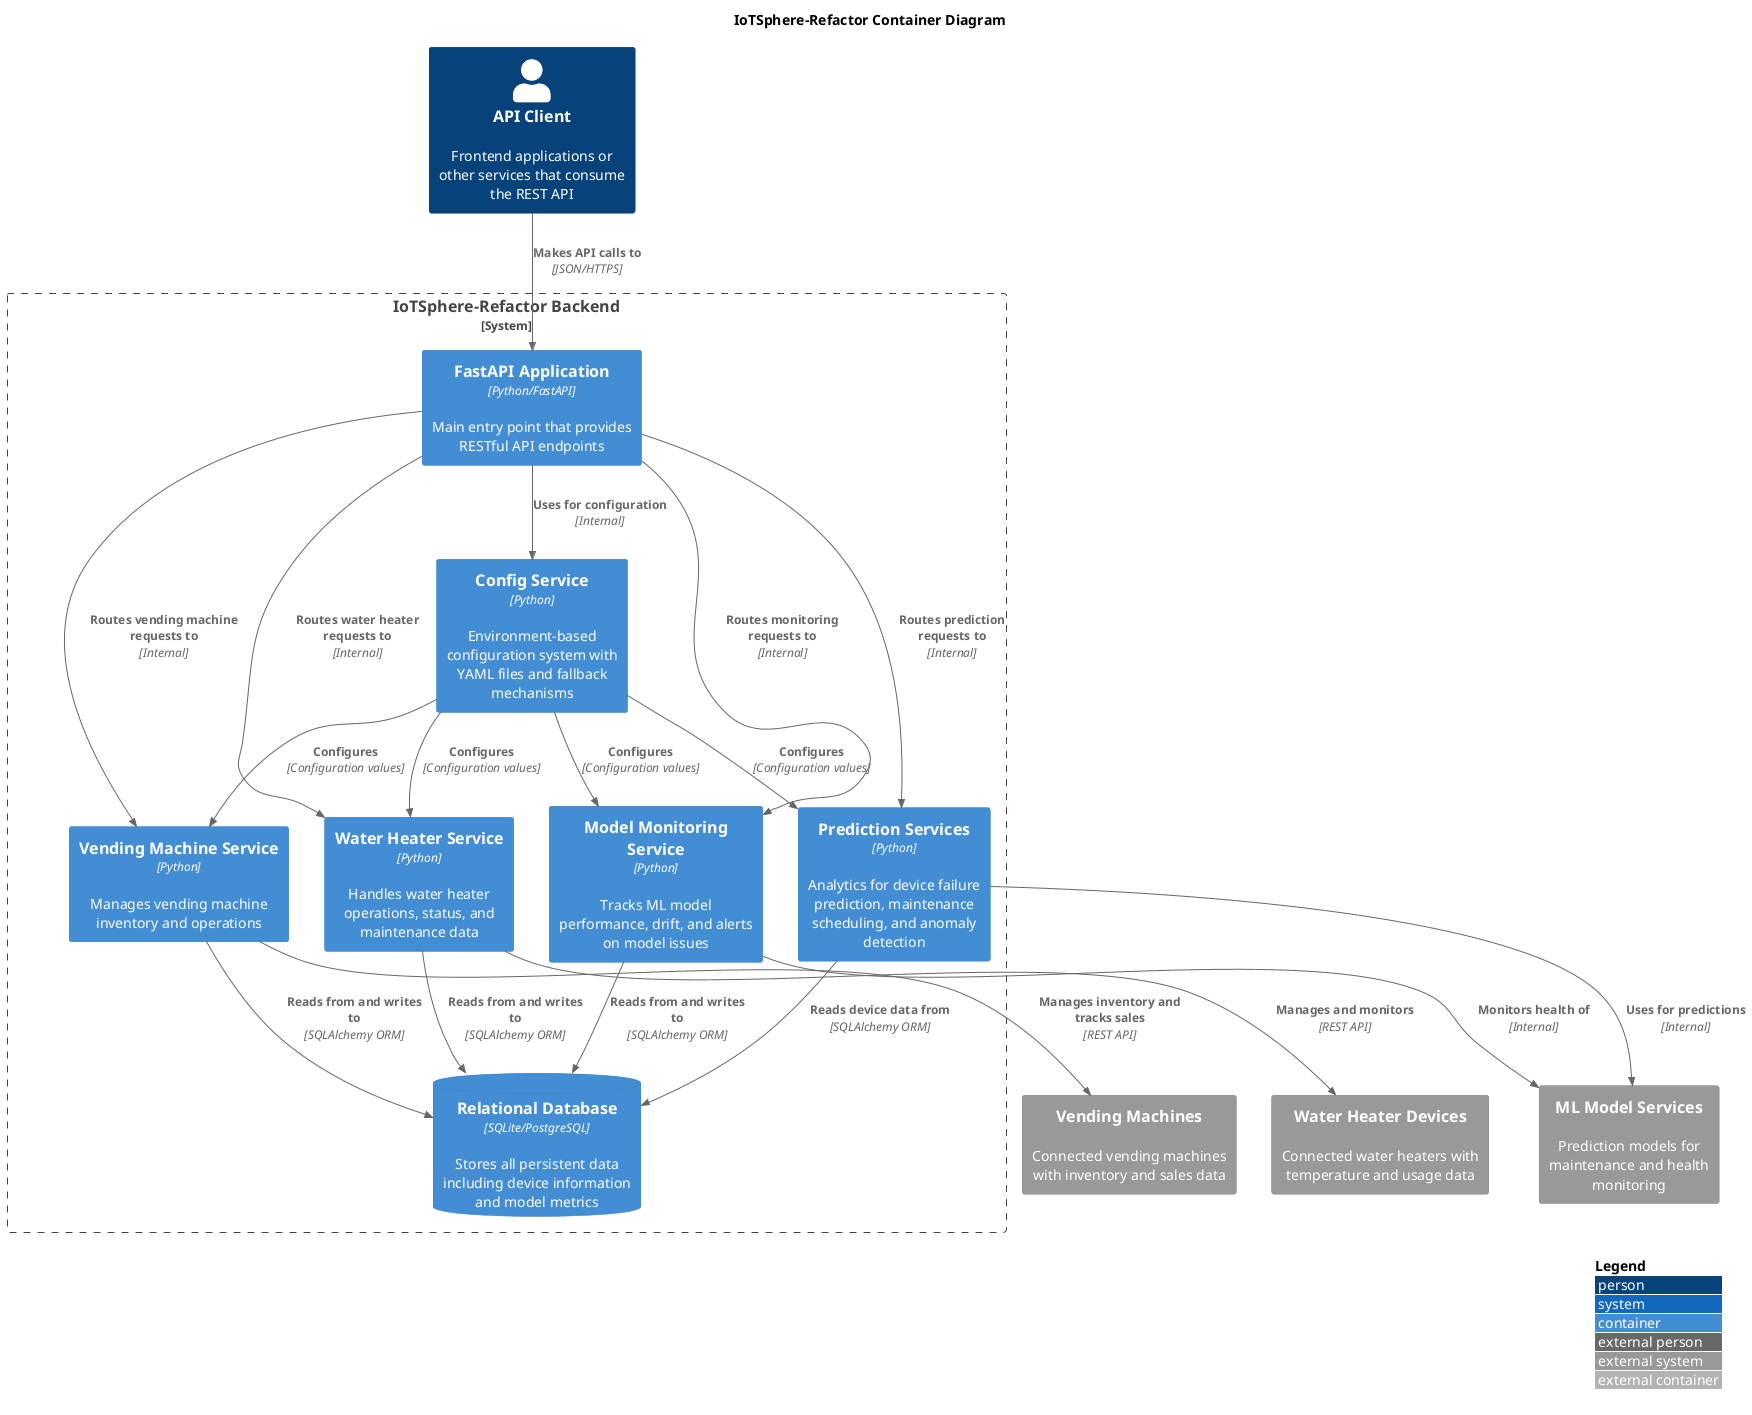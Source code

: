 @startuml Container Diagram
!include <C4/C4_Container>

title "IoTSphere-Refactor Container Diagram"

Person(api_client, "API Client", "Frontend applications or other services that consume the REST API")

System_Boundary(iotsphere_refactor, "IoTSphere-Refactor Backend") {
    Container(fastapi_app, "FastAPI Application", "Python/FastAPI", "Main entry point that provides RESTful API endpoints")
    Container(config_service, "Config Service", "Python", "Environment-based configuration system with YAML files and fallback mechanisms")
    Container(water_heater_service, "Water Heater Service", "Python", "Handles water heater operations, status, and maintenance data")
    Container(vending_machine_service, "Vending Machine Service", "Python", "Manages vending machine inventory and operations")
    Container(prediction_services, "Prediction Services", "Python", "Analytics for device failure prediction, maintenance scheduling, and anomaly detection")
    Container(model_monitoring_service, "Model Monitoring Service", "Python", "Tracks ML model performance, drift, and alerts on model issues")
    ContainerDb(database, "Relational Database", "SQLite/PostgreSQL", "Stores all persistent data including device information and model metrics")
}

System_Ext(water_heater, "Water Heater Devices", "Connected water heaters with temperature and usage data")
System_Ext(vending_machine, "Vending Machines", "Connected vending machines with inventory and sales data")
System_Ext(ml_models, "ML Model Services", "Prediction models for maintenance and health monitoring")

Rel(api_client, fastapi_app, "Makes API calls to", "JSON/HTTPS")

Rel(fastapi_app, config_service, "Uses for configuration", "Internal")
Rel(fastapi_app, water_heater_service, "Routes water heater requests to", "Internal")
Rel(fastapi_app, vending_machine_service, "Routes vending machine requests to", "Internal")
Rel(fastapi_app, prediction_services, "Routes prediction requests to", "Internal")
Rel(fastapi_app, model_monitoring_service, "Routes monitoring requests to", "Internal")

Rel(water_heater_service, database, "Reads from and writes to", "SQLAlchemy ORM")
Rel(vending_machine_service, database, "Reads from and writes to", "SQLAlchemy ORM")
Rel(prediction_services, database, "Reads device data from", "SQLAlchemy ORM")
Rel(model_monitoring_service, database, "Reads from and writes to", "SQLAlchemy ORM")

Rel(water_heater_service, water_heater, "Manages and monitors", "REST API")
Rel(vending_machine_service, vending_machine, "Manages inventory and tracks sales", "REST API")
Rel(prediction_services, ml_models, "Uses for predictions", "Internal")
Rel(model_monitoring_service, ml_models, "Monitors health of", "Internal")

Rel(config_service, water_heater_service, "Configures", "Configuration values")
Rel(config_service, vending_machine_service, "Configures", "Configuration values")
Rel(config_service, prediction_services, "Configures", "Configuration values")
Rel(config_service, model_monitoring_service, "Configures", "Configuration values")

LAYOUT_WITH_LEGEND()
@enduml
